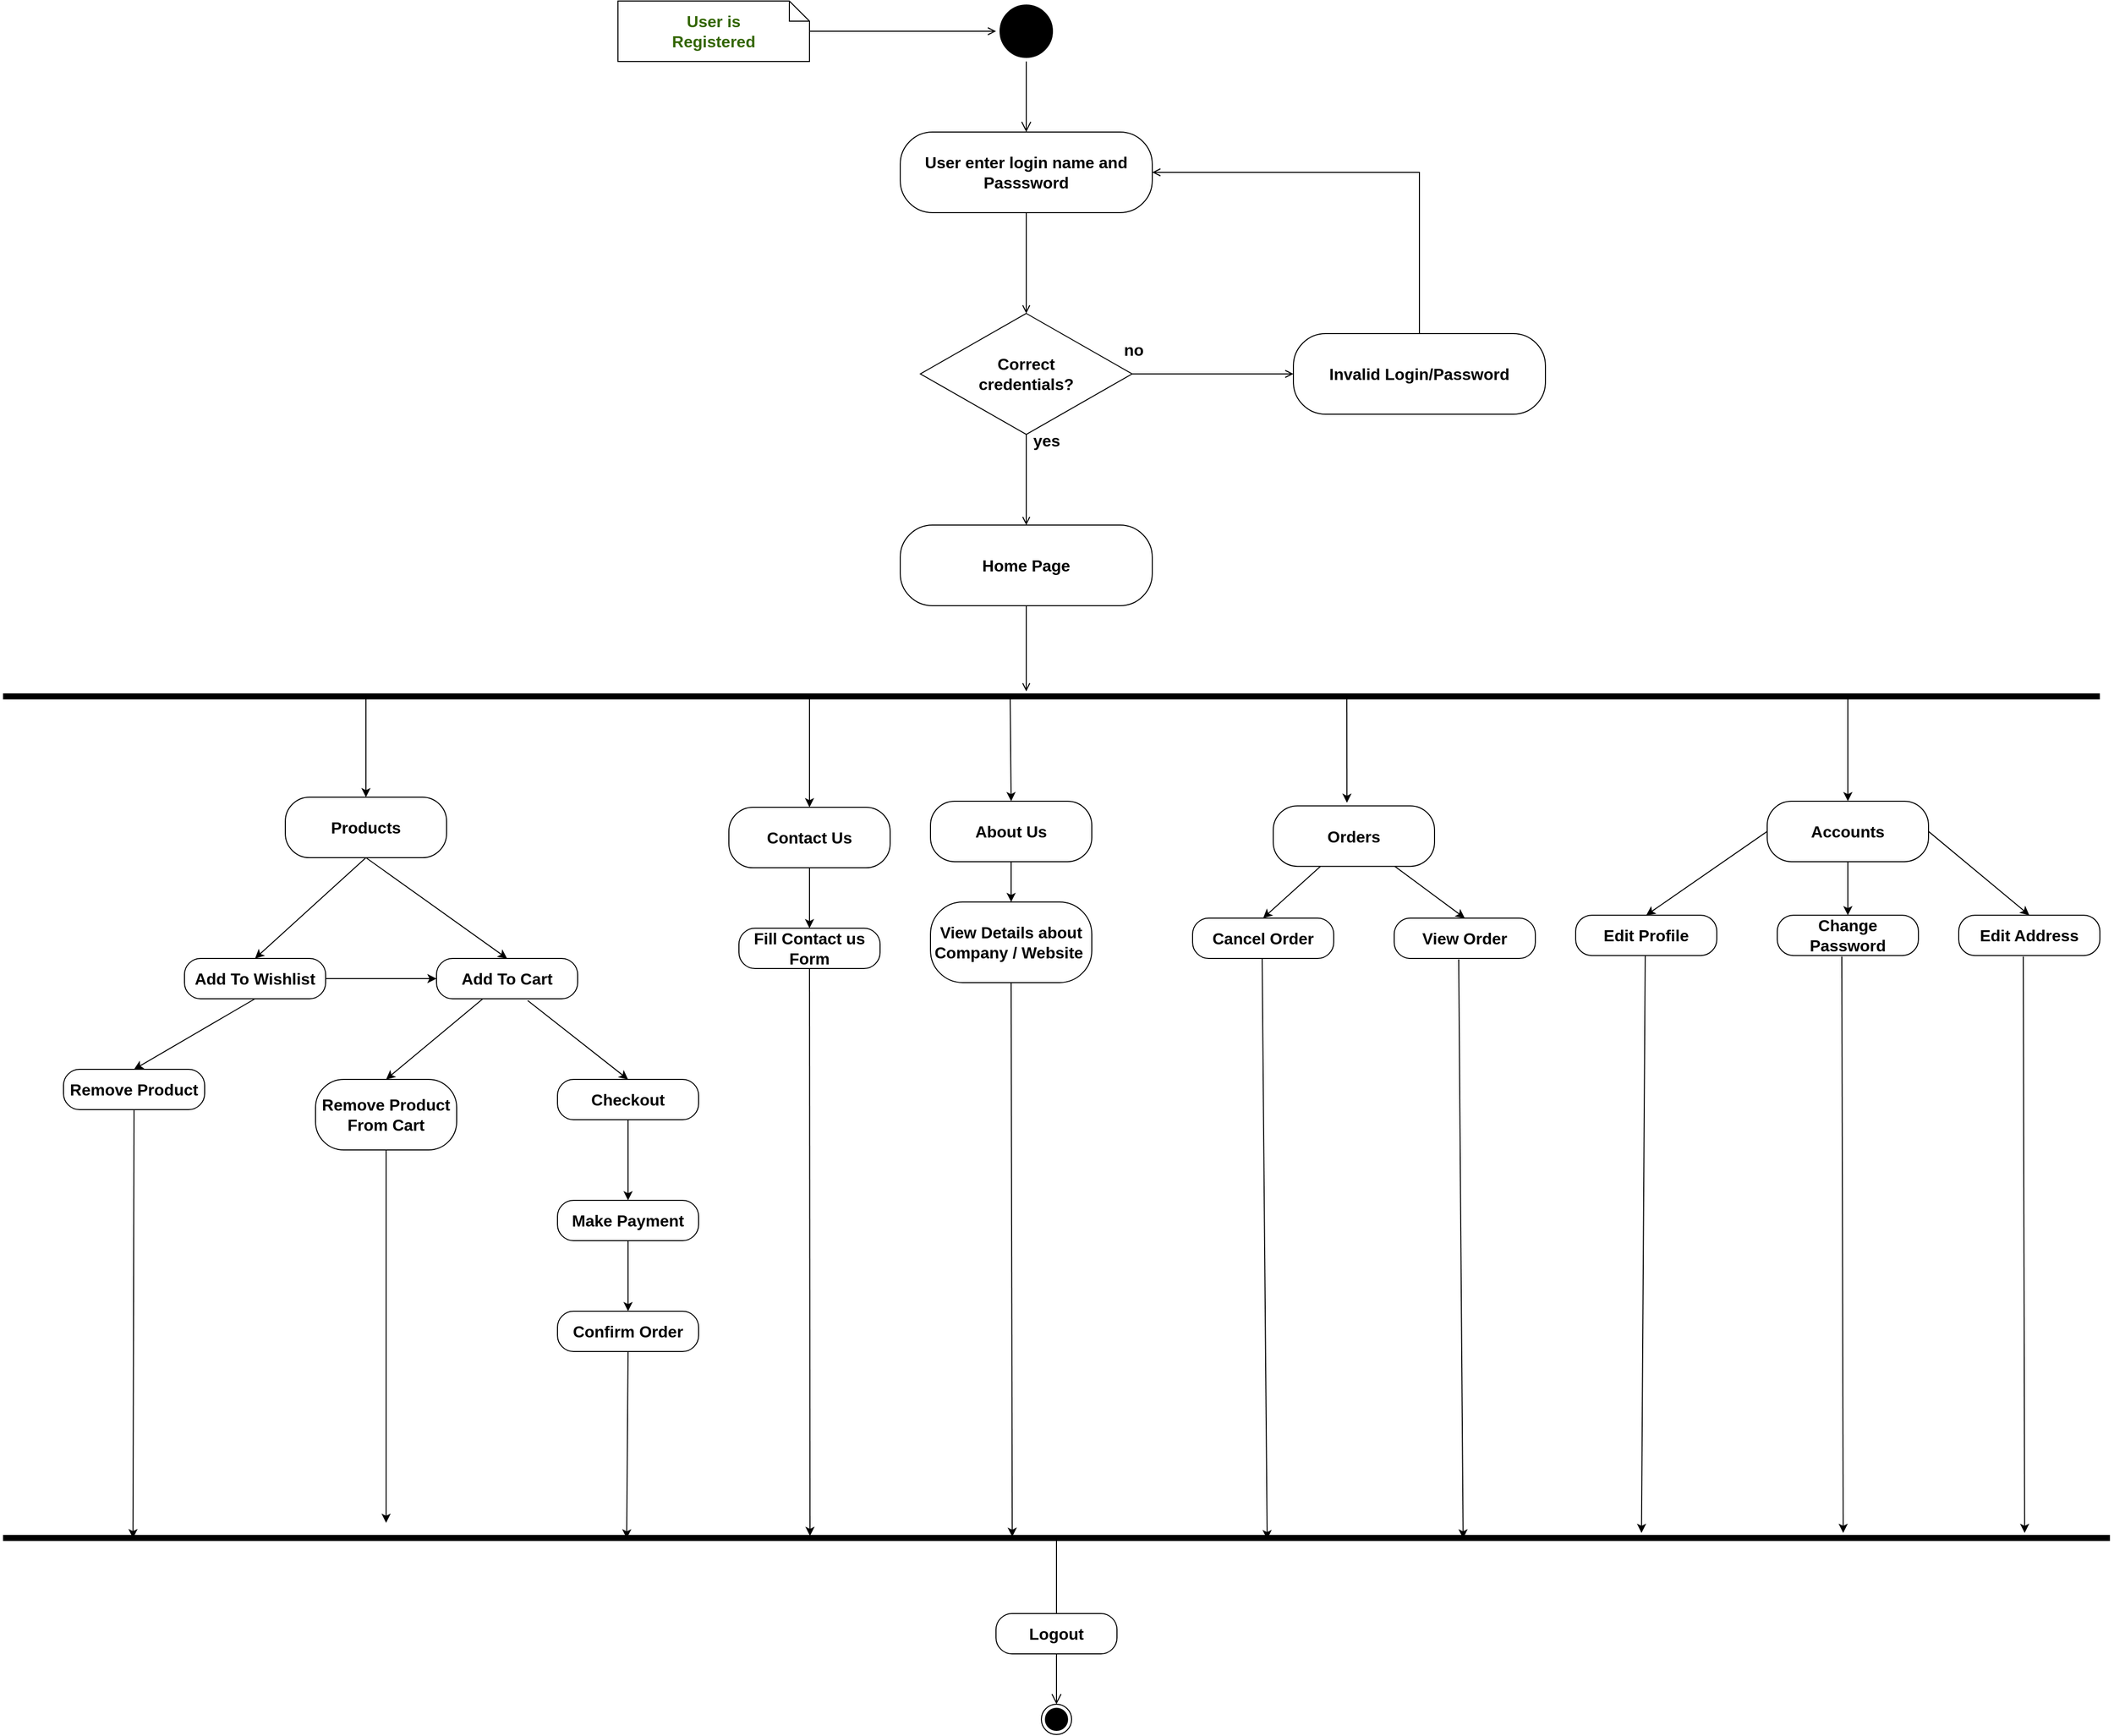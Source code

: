 <mxfile version="20.3.0" type="device" pages="2"><diagram id="WMX-IUNG37utq-NpuVUp" name="User"><mxGraphModel dx="4152" dy="2188" grid="1" gridSize="10" guides="1" tooltips="1" connect="1" arrows="1" fold="1" page="1" pageScale="1" pageWidth="1169" pageHeight="827" math="0" shadow="0"><root><mxCell id="0"/><mxCell id="1" parent="0"/><mxCell id="AZrucBY4Wl_hai6VSKuD-1" value="" style="ellipse;html=1;shape=startState;fillColor=#000000;fontStyle=1" parent="1" vertex="1"><mxGeometry x="1105" y="80" width="60" height="60" as="geometry"/></mxCell><mxCell id="AZrucBY4Wl_hai6VSKuD-2" value="" style="edgeStyle=orthogonalEdgeStyle;html=1;verticalAlign=bottom;endArrow=open;endSize=8;rounded=0;fontStyle=1" parent="1" source="AZrucBY4Wl_hai6VSKuD-1" target="AZrucBY4Wl_hai6VSKuD-5" edge="1"><mxGeometry relative="1" as="geometry"><mxPoint x="1135" y="200" as="targetPoint"/></mxGeometry></mxCell><mxCell id="AZrucBY4Wl_hai6VSKuD-7" value="" style="edgeStyle=orthogonalEdgeStyle;rounded=0;orthogonalLoop=1;jettySize=auto;html=1;fontSize=16;endArrow=open;endFill=0;fontStyle=1" parent="1" source="AZrucBY4Wl_hai6VSKuD-5" target="AZrucBY4Wl_hai6VSKuD-8" edge="1"><mxGeometry relative="1" as="geometry"><mxPoint x="1135" y="370" as="targetPoint"/></mxGeometry></mxCell><mxCell id="AZrucBY4Wl_hai6VSKuD-5" value="&lt;span&gt;&lt;font style=&quot;font-size: 16px;&quot;&gt;User enter login name and Passsword&lt;/font&gt;&lt;/span&gt;" style="rounded=1;whiteSpace=wrap;html=1;arcSize=40;fontStyle=1" parent="1" vertex="1"><mxGeometry x="1010" y="210" width="250" height="80" as="geometry"/></mxCell><mxCell id="AZrucBY4Wl_hai6VSKuD-12" style="edgeStyle=orthogonalEdgeStyle;rounded=0;orthogonalLoop=1;jettySize=auto;html=1;entryX=0;entryY=0.5;entryDx=0;entryDy=0;fontSize=16;endArrow=open;endFill=0;fontStyle=1" parent="1" source="AZrucBY4Wl_hai6VSKuD-8" target="AZrucBY4Wl_hai6VSKuD-11" edge="1"><mxGeometry relative="1" as="geometry"/></mxCell><mxCell id="AZrucBY4Wl_hai6VSKuD-17" style="edgeStyle=orthogonalEdgeStyle;rounded=0;orthogonalLoop=1;jettySize=auto;html=1;entryX=0.5;entryY=0;entryDx=0;entryDy=0;fontSize=16;endArrow=open;endFill=0;fontStyle=1" parent="1" source="AZrucBY4Wl_hai6VSKuD-8" target="AZrucBY4Wl_hai6VSKuD-16" edge="1"><mxGeometry relative="1" as="geometry"/></mxCell><mxCell id="AZrucBY4Wl_hai6VSKuD-8" value="&lt;span&gt;Correct&lt;br&gt;credentials?&lt;br&gt;&lt;/span&gt;" style="rhombus;whiteSpace=wrap;html=1;fontSize=16;fontStyle=1" parent="1" vertex="1"><mxGeometry x="1030" y="390" width="210" height="120" as="geometry"/></mxCell><mxCell id="AZrucBY4Wl_hai6VSKuD-13" style="edgeStyle=orthogonalEdgeStyle;rounded=0;orthogonalLoop=1;jettySize=auto;html=1;entryX=1;entryY=0.5;entryDx=0;entryDy=0;fontSize=16;endArrow=open;endFill=0;fontStyle=1" parent="1" source="AZrucBY4Wl_hai6VSKuD-11" target="AZrucBY4Wl_hai6VSKuD-5" edge="1"><mxGeometry relative="1" as="geometry"><Array as="points"><mxPoint x="1525" y="250"/></Array></mxGeometry></mxCell><mxCell id="AZrucBY4Wl_hai6VSKuD-11" value="&lt;span style=&quot;font-size: 16px;&quot;&gt;&lt;span&gt;Invalid Login/Password&lt;/span&gt;&lt;/span&gt;" style="rounded=1;whiteSpace=wrap;html=1;arcSize=40;fontStyle=1" parent="1" vertex="1"><mxGeometry x="1400" y="410" width="250" height="80" as="geometry"/></mxCell><mxCell id="AZrucBY4Wl_hai6VSKuD-19" style="edgeStyle=orthogonalEdgeStyle;rounded=0;orthogonalLoop=1;jettySize=auto;html=1;fontSize=16;endArrow=open;endFill=0;fontStyle=1" parent="1" source="AZrucBY4Wl_hai6VSKuD-16" edge="1"><mxGeometry relative="1" as="geometry"><mxPoint x="1135" y="765" as="targetPoint"/><Array as="points"><mxPoint x="1135" y="740"/><mxPoint x="1135" y="740"/></Array></mxGeometry></mxCell><mxCell id="AZrucBY4Wl_hai6VSKuD-16" value="&lt;span style=&quot;font-size: 16px;&quot;&gt;&lt;span&gt;Home Page&lt;/span&gt;&lt;/span&gt;" style="rounded=1;whiteSpace=wrap;html=1;arcSize=40;fontStyle=1" parent="1" vertex="1"><mxGeometry x="1010" y="600" width="250" height="80" as="geometry"/></mxCell><mxCell id="AZrucBY4Wl_hai6VSKuD-54" value="&lt;span style=&quot;color: rgb(0, 0, 0); font-family: Helvetica; font-size: 16px; font-style: normal; font-variant-ligatures: normal; font-variant-caps: normal; letter-spacing: normal; orphans: 2; text-align: left; text-indent: 0px; text-transform: none; widows: 2; word-spacing: 0px; -webkit-text-stroke-width: 0px; background-color: rgb(255, 255, 255); text-decoration-thickness: initial; text-decoration-style: initial; text-decoration-color: initial; float: none; display: inline !important;&quot;&gt;yes&lt;/span&gt;" style="text;whiteSpace=wrap;html=1;fontSize=16;fontStyle=1" parent="1" vertex="1"><mxGeometry x="1140" y="500" width="60" height="40" as="geometry"/></mxCell><mxCell id="AZrucBY4Wl_hai6VSKuD-55" value="&lt;span style=&quot;background-color: rgb(255, 255, 255);&quot;&gt;no&lt;/span&gt;" style="text;whiteSpace=wrap;html=1;fontSize=16;fontStyle=1" parent="1" vertex="1"><mxGeometry x="1230" y="410" width="60" height="40" as="geometry"/></mxCell><mxCell id="AZrucBY4Wl_hai6VSKuD-57" style="edgeStyle=orthogonalEdgeStyle;rounded=0;orthogonalLoop=1;jettySize=auto;html=1;fontSize=16;endArrow=open;endFill=0;fontStyle=1" parent="1" source="AZrucBY4Wl_hai6VSKuD-56" target="AZrucBY4Wl_hai6VSKuD-1" edge="1"><mxGeometry relative="1" as="geometry"/></mxCell><mxCell id="AZrucBY4Wl_hai6VSKuD-56" value="&lt;span&gt;&lt;font color=&quot;#336600&quot;&gt;User is&lt;br&gt;Registered&lt;/font&gt;&lt;br&gt;&lt;/span&gt;" style="shape=note;size=20;whiteSpace=wrap;html=1;fontSize=16;fontStyle=1" parent="1" vertex="1"><mxGeometry x="730" y="80" width="190" height="60" as="geometry"/></mxCell><mxCell id="njOpCJZ5waW_fyXrf-nW-1" value="" style="shape=line;html=1;strokeWidth=6;fontStyle=1" parent="1" vertex="1"><mxGeometry x="120" y="765" width="2080" height="10" as="geometry"/></mxCell><mxCell id="njOpCJZ5waW_fyXrf-nW-3" value="" style="endArrow=classic;html=1;rounded=0;fontStyle=1" parent="1" target="njOpCJZ5waW_fyXrf-nW-8" edge="1"><mxGeometry width="50" height="50" relative="1" as="geometry"><mxPoint x="480" y="770" as="sourcePoint"/><mxPoint x="700" y="910" as="targetPoint"/></mxGeometry></mxCell><mxCell id="njOpCJZ5waW_fyXrf-nW-4" value="" style="endArrow=classic;html=1;rounded=0;entryX=0.5;entryY=0;entryDx=0;entryDy=0;fontStyle=1" parent="1" target="njOpCJZ5waW_fyXrf-nW-9" edge="1"><mxGeometry width="50" height="50" relative="1" as="geometry"><mxPoint x="920" y="770" as="sourcePoint"/><mxPoint x="1155" y="900" as="targetPoint"/></mxGeometry></mxCell><mxCell id="njOpCJZ5waW_fyXrf-nW-5" value="" style="endArrow=classic;html=1;rounded=0;entryX=0.457;entryY=-0.051;entryDx=0;entryDy=0;entryPerimeter=0;fontStyle=1" parent="1" target="njOpCJZ5waW_fyXrf-nW-10" edge="1"><mxGeometry width="50" height="50" relative="1" as="geometry"><mxPoint x="1453" y="771.57" as="sourcePoint"/><mxPoint x="1640" y="898.57" as="targetPoint"/></mxGeometry></mxCell><mxCell id="njOpCJZ5waW_fyXrf-nW-13" style="rounded=0;orthogonalLoop=1;jettySize=auto;html=1;fontSize=16;fontStyle=1;exitX=0.5;exitY=1;exitDx=0;exitDy=0;" parent="1" source="njOpCJZ5waW_fyXrf-nW-8" edge="1"><mxGeometry relative="1" as="geometry"><mxPoint x="620" y="1030" as="targetPoint"/><mxPoint x="430" y="930" as="sourcePoint"/></mxGeometry></mxCell><mxCell id="njOpCJZ5waW_fyXrf-nW-8" value="&lt;font style=&quot;font-size: 16px;&quot;&gt;&lt;span&gt;Products&lt;/span&gt;&lt;/font&gt;" style="rounded=1;whiteSpace=wrap;html=1;arcSize=40;fontStyle=1" parent="1" vertex="1"><mxGeometry x="400" y="870" width="160" height="60" as="geometry"/></mxCell><mxCell id="njOpCJZ5waW_fyXrf-nW-36" style="edgeStyle=none;rounded=0;orthogonalLoop=1;jettySize=auto;html=1;fontSize=16;exitX=0.5;exitY=1;exitDx=0;exitDy=0;fontStyle=1;entryX=0.383;entryY=0.3;entryDx=0;entryDy=0;entryPerimeter=0;" parent="1" source="M3ZupXgzcRAeJQQgkTYS-9" target="njOpCJZ5waW_fyXrf-nW-29" edge="1"><mxGeometry relative="1" as="geometry"><mxPoint x="920" y="1100" as="sourcePoint"/></mxGeometry></mxCell><mxCell id="M3ZupXgzcRAeJQQgkTYS-11" style="edgeStyle=orthogonalEdgeStyle;rounded=0;orthogonalLoop=1;jettySize=auto;html=1;exitX=0.5;exitY=1;exitDx=0;exitDy=0;entryX=0.5;entryY=0;entryDx=0;entryDy=0;fontSize=16;strokeColor=#000000;fontStyle=1" parent="1" source="njOpCJZ5waW_fyXrf-nW-9" target="M3ZupXgzcRAeJQQgkTYS-9" edge="1"><mxGeometry relative="1" as="geometry"/></mxCell><mxCell id="njOpCJZ5waW_fyXrf-nW-9" value="&lt;span style=&quot;font-size: 16px;&quot;&gt;&lt;span&gt;Contact Us&lt;/span&gt;&lt;/span&gt;" style="rounded=1;whiteSpace=wrap;html=1;arcSize=40;fontStyle=1" parent="1" vertex="1"><mxGeometry x="840" y="880" width="160" height="60" as="geometry"/></mxCell><mxCell id="njOpCJZ5waW_fyXrf-nW-24" style="edgeStyle=none;rounded=0;orthogonalLoop=1;jettySize=auto;html=1;fontSize=16;entryX=0.5;entryY=0;entryDx=0;entryDy=0;fontStyle=1" parent="1" source="njOpCJZ5waW_fyXrf-nW-10" target="njOpCJZ5waW_fyXrf-nW-25" edge="1"><mxGeometry relative="1" as="geometry"><mxPoint x="1460" y="1020" as="targetPoint"/></mxGeometry></mxCell><mxCell id="njOpCJZ5waW_fyXrf-nW-26" style="edgeStyle=none;rounded=0;orthogonalLoop=1;jettySize=auto;html=1;fontSize=16;entryX=0.5;entryY=0;entryDx=0;entryDy=0;fontStyle=1" parent="1" source="njOpCJZ5waW_fyXrf-nW-10" target="njOpCJZ5waW_fyXrf-nW-27" edge="1"><mxGeometry relative="1" as="geometry"><mxPoint x="1380" y="990" as="targetPoint"/></mxGeometry></mxCell><mxCell id="njOpCJZ5waW_fyXrf-nW-10" value="&lt;span style=&quot;font-size: 16px;&quot;&gt;&lt;span&gt;Orders&lt;/span&gt;&lt;/span&gt;" style="rounded=1;whiteSpace=wrap;html=1;arcSize=40;fontStyle=1" parent="1" vertex="1"><mxGeometry x="1380" y="878.57" width="160" height="60" as="geometry"/></mxCell><mxCell id="M3ZupXgzcRAeJQQgkTYS-14" style="edgeStyle=orthogonalEdgeStyle;rounded=0;orthogonalLoop=1;jettySize=auto;html=1;fontSize=16;strokeColor=#000000;fontStyle=1" parent="1" source="njOpCJZ5waW_fyXrf-nW-11" target="M3ZupXgzcRAeJQQgkTYS-12" edge="1"><mxGeometry relative="1" as="geometry"/></mxCell><mxCell id="njOpCJZ5waW_fyXrf-nW-11" value="&lt;span style=&quot;font-size: 16px;&quot;&gt;&lt;span&gt;About Us&lt;/span&gt;&lt;/span&gt;" style="rounded=1;whiteSpace=wrap;html=1;arcSize=40;fontStyle=1" parent="1" vertex="1"><mxGeometry x="1040" y="873.94" width="160" height="60" as="geometry"/></mxCell><mxCell id="njOpCJZ5waW_fyXrf-nW-12" value="" style="endArrow=classic;html=1;rounded=0;entryX=0.5;entryY=0;entryDx=0;entryDy=0;fontStyle=1" parent="1" target="njOpCJZ5waW_fyXrf-nW-11" edge="1"><mxGeometry width="50" height="50" relative="1" as="geometry"><mxPoint x="1119" y="770" as="sourcePoint"/><mxPoint x="1187.5" y="893.94" as="targetPoint"/></mxGeometry></mxCell><mxCell id="njOpCJZ5waW_fyXrf-nW-15" style="rounded=0;orthogonalLoop=1;jettySize=auto;html=1;fontSize=16;fontStyle=1" parent="1" source="njOpCJZ5waW_fyXrf-nW-14" edge="1"><mxGeometry relative="1" as="geometry"><mxPoint x="500" y="1150" as="targetPoint"/></mxGeometry></mxCell><mxCell id="njOpCJZ5waW_fyXrf-nW-14" value="&lt;span style=&quot;font-size: 16px;&quot;&gt;&lt;span&gt;Add To Cart&lt;/span&gt;&lt;/span&gt;" style="rounded=1;whiteSpace=wrap;html=1;arcSize=40;fontStyle=1" parent="1" vertex="1"><mxGeometry x="550" y="1030" width="140" height="40" as="geometry"/></mxCell><mxCell id="njOpCJZ5waW_fyXrf-nW-17" style="rounded=0;orthogonalLoop=1;jettySize=auto;html=1;fontSize=16;exitX=0.646;exitY=1.043;exitDx=0;exitDy=0;exitPerimeter=0;entryX=0.5;entryY=0;entryDx=0;entryDy=0;fontStyle=1" parent="1" source="njOpCJZ5waW_fyXrf-nW-14" target="6rmp1hKsns7FkLkBQTjp-6" edge="1"><mxGeometry relative="1" as="geometry"><mxPoint x="740" y="1150.0" as="targetPoint"/><mxPoint x="606" y="1080" as="sourcePoint"/></mxGeometry></mxCell><mxCell id="njOpCJZ5waW_fyXrf-nW-31" style="edgeStyle=none;rounded=0;orthogonalLoop=1;jettySize=auto;html=1;fontSize=16;fontStyle=1;" parent="1" source="njOpCJZ5waW_fyXrf-nW-18" edge="1"><mxGeometry relative="1" as="geometry"><mxPoint x="500" y="1590" as="targetPoint"/></mxGeometry></mxCell><mxCell id="njOpCJZ5waW_fyXrf-nW-18" value="&lt;span style=&quot;font-size: 16px;&quot;&gt;&lt;span&gt;Remove Product From Cart&lt;/span&gt;&lt;/span&gt;" style="rounded=1;whiteSpace=wrap;html=1;arcSize=40;fontStyle=1" parent="1" vertex="1"><mxGeometry x="430" y="1150" width="140" height="70" as="geometry"/></mxCell><mxCell id="njOpCJZ5waW_fyXrf-nW-33" value="" style="edgeStyle=none;rounded=0;orthogonalLoop=1;jettySize=auto;html=1;fontSize=16;fontStyle=1;entryX=0.5;entryY=0;entryDx=0;entryDy=0;" parent="1" source="njOpCJZ5waW_fyXrf-nW-20" edge="1" target="njOpCJZ5waW_fyXrf-nW-22"><mxGeometry relative="1" as="geometry"><mxPoint x="740.0" y="1260" as="targetPoint"/></mxGeometry></mxCell><mxCell id="njOpCJZ5waW_fyXrf-nW-20" value="&lt;span style=&quot;font-size: 16px;&quot;&gt;&lt;span&gt;Make Payment&lt;/span&gt;&lt;/span&gt;" style="rounded=1;whiteSpace=wrap;html=1;arcSize=40;fontStyle=1" parent="1" vertex="1"><mxGeometry x="670" y="1270" width="140" height="40" as="geometry"/></mxCell><mxCell id="njOpCJZ5waW_fyXrf-nW-35" style="edgeStyle=none;rounded=0;orthogonalLoop=1;jettySize=auto;html=1;entryX=0.296;entryY=0.54;entryDx=0;entryDy=0;entryPerimeter=0;fontSize=16;fontStyle=1;exitX=0.5;exitY=1;exitDx=0;exitDy=0;" parent="1" source="njOpCJZ5waW_fyXrf-nW-22" target="njOpCJZ5waW_fyXrf-nW-29" edge="1"><mxGeometry relative="1" as="geometry"><mxPoint x="740.651" y="1530" as="sourcePoint"/></mxGeometry></mxCell><mxCell id="njOpCJZ5waW_fyXrf-nW-22" value="&lt;span style=&quot;font-size: 16px;&quot;&gt;&lt;span&gt;Confirm Order&lt;/span&gt;&lt;/span&gt;" style="rounded=1;whiteSpace=wrap;html=1;arcSize=40;fontStyle=1" parent="1" vertex="1"><mxGeometry x="670" y="1380" width="140" height="40" as="geometry"/></mxCell><mxCell id="njOpCJZ5waW_fyXrf-nW-23" style="edgeStyle=none;rounded=0;orthogonalLoop=1;jettySize=auto;html=1;exitX=0.5;exitY=1;exitDx=0;exitDy=0;fontSize=16;fontStyle=1" parent="1" source="njOpCJZ5waW_fyXrf-nW-10" target="njOpCJZ5waW_fyXrf-nW-10" edge="1"><mxGeometry relative="1" as="geometry"/></mxCell><mxCell id="njOpCJZ5waW_fyXrf-nW-25" value="&lt;span style=&quot;font-size: 16px;&quot;&gt;&lt;span&gt;View Order&lt;/span&gt;&lt;/span&gt;" style="rounded=1;whiteSpace=wrap;html=1;arcSize=40;fontStyle=1" parent="1" vertex="1"><mxGeometry x="1500" y="990" width="140" height="40" as="geometry"/></mxCell><mxCell id="njOpCJZ5waW_fyXrf-nW-27" value="&lt;span style=&quot;font-size: 16px;&quot;&gt;&lt;span&gt;Cancel Order&lt;/span&gt;&lt;/span&gt;" style="rounded=1;whiteSpace=wrap;html=1;arcSize=40;fontStyle=1" parent="1" vertex="1"><mxGeometry x="1300" y="990" width="140" height="40" as="geometry"/></mxCell><mxCell id="njOpCJZ5waW_fyXrf-nW-29" value="" style="shape=line;html=1;strokeWidth=6;fontSize=16;fontStyle=1" parent="1" vertex="1"><mxGeometry x="120" y="1600" width="2090" height="10" as="geometry"/></mxCell><mxCell id="njOpCJZ5waW_fyXrf-nW-30" value="" style="edgeStyle=orthogonalEdgeStyle;html=1;verticalAlign=bottom;endArrow=open;endSize=8;rounded=0;fontSize=16;entryX=0.5;entryY=0;entryDx=0;entryDy=0;exitX=0.5;exitY=0.576;exitDx=0;exitDy=0;exitPerimeter=0;fontStyle=1" parent="1" source="njOpCJZ5waW_fyXrf-nW-29" target="xzj1XiIZCYiJAhG5m6NK-1" edge="1"><mxGeometry relative="1" as="geometry"><mxPoint x="1025" y="1680" as="targetPoint"/><mxPoint x="1025" y="1620" as="sourcePoint"/></mxGeometry></mxCell><mxCell id="njOpCJZ5waW_fyXrf-nW-37" style="edgeStyle=none;rounded=0;orthogonalLoop=1;jettySize=auto;html=1;fontSize=16;entryX=0.479;entryY=0.38;entryDx=0;entryDy=0;entryPerimeter=0;exitX=0.5;exitY=1;exitDx=0;exitDy=0;fontStyle=1" parent="1" source="M3ZupXgzcRAeJQQgkTYS-12" target="njOpCJZ5waW_fyXrf-nW-29" edge="1"><mxGeometry relative="1" as="geometry"><mxPoint x="1120" y="1103.94" as="sourcePoint"/><mxPoint x="1119.97" y="1598.54" as="targetPoint"/></mxGeometry></mxCell><mxCell id="njOpCJZ5waW_fyXrf-nW-38" style="edgeStyle=none;rounded=0;orthogonalLoop=1;jettySize=auto;html=1;fontSize=16;fontStyle=1;entryX=0.6;entryY=0.62;entryDx=0;entryDy=0;entryPerimeter=0;" parent="1" edge="1" target="njOpCJZ5waW_fyXrf-nW-29"><mxGeometry relative="1" as="geometry"><mxPoint x="1368.997" y="1030" as="sourcePoint"/><mxPoint x="1371" y="1430" as="targetPoint"/></mxGeometry></mxCell><mxCell id="njOpCJZ5waW_fyXrf-nW-39" style="edgeStyle=none;rounded=0;orthogonalLoop=1;jettySize=auto;html=1;fontSize=16;fontStyle=1;entryX=0.693;entryY=0.54;entryDx=0;entryDy=0;entryPerimeter=0;" parent="1" edge="1" target="njOpCJZ5waW_fyXrf-nW-29"><mxGeometry relative="1" as="geometry"><mxPoint x="1563.997" y="1031" as="sourcePoint"/><mxPoint x="1570" y="1600" as="targetPoint"/></mxGeometry></mxCell><mxCell id="xzj1XiIZCYiJAhG5m6NK-1" value="" style="ellipse;html=1;shape=endState;fontSize=16;fontStyle=1" parent="1" vertex="1"><mxGeometry x="1150" y="1690" width="30" height="30" as="geometry"/></mxCell><mxCell id="8S-68l_Wjyqp0c1UdbSF-1" value="" style="edgeStyle=orthogonalEdgeStyle;html=1;verticalAlign=bottom;endArrow=open;endSize=8;rounded=0;fontSize=16;exitX=0.5;exitY=1;exitDx=0;exitDy=0;fontStyle=1" parent="1" source="8S-68l_Wjyqp0c1UdbSF-3" target="8S-68l_Wjyqp0c1UdbSF-2" edge="1"><mxGeometry relative="1" as="geometry"><mxPoint x="1165.0" y="1820" as="targetPoint"/><mxPoint x="1165" y="1750" as="sourcePoint"/></mxGeometry></mxCell><mxCell id="8S-68l_Wjyqp0c1UdbSF-2" value="" style="ellipse;html=1;shape=endState;fontSize=16;fillColor=#000000;fontStyle=1" parent="1" vertex="1"><mxGeometry x="1150" y="1770" width="30" height="30" as="geometry"/></mxCell><mxCell id="8S-68l_Wjyqp0c1UdbSF-3" value="Logout" style="rounded=1;whiteSpace=wrap;html=1;arcSize=40;fontSize=16;fontStyle=1" parent="1" vertex="1"><mxGeometry x="1105" y="1680" width="120" height="40" as="geometry"/></mxCell><mxCell id="M3ZupXgzcRAeJQQgkTYS-9" value="&lt;span&gt;Fill Contact us Form&lt;/span&gt;" style="rounded=1;whiteSpace=wrap;html=1;arcSize=40;fontSize=16;fontStyle=1" parent="1" vertex="1"><mxGeometry x="850" y="1000" width="140" height="40" as="geometry"/></mxCell><mxCell id="M3ZupXgzcRAeJQQgkTYS-12" value="View Details about Company / Website&amp;nbsp;" style="rounded=1;whiteSpace=wrap;html=1;arcSize=40;fontSize=16;fontStyle=1" parent="1" vertex="1"><mxGeometry x="1040" y="973.94" width="160" height="80" as="geometry"/></mxCell><mxCell id="6rmp1hKsns7FkLkBQTjp-7" style="edgeStyle=orthogonalEdgeStyle;rounded=0;orthogonalLoop=1;jettySize=auto;html=1;entryX=0.5;entryY=0;entryDx=0;entryDy=0;" edge="1" parent="1" source="6rmp1hKsns7FkLkBQTjp-6" target="njOpCJZ5waW_fyXrf-nW-20"><mxGeometry relative="1" as="geometry"/></mxCell><mxCell id="6rmp1hKsns7FkLkBQTjp-6" value="&lt;span style=&quot;font-size: 16px;&quot;&gt;&lt;span&gt;Checkout&lt;/span&gt;&lt;/span&gt;" style="rounded=1;whiteSpace=wrap;html=1;arcSize=40;fontStyle=1" vertex="1" parent="1"><mxGeometry x="670" y="1150" width="140" height="40" as="geometry"/></mxCell><mxCell id="6rmp1hKsns7FkLkBQTjp-10" style="rounded=0;orthogonalLoop=1;jettySize=auto;html=1;fontSize=16;fontStyle=1;exitX=0.5;exitY=1;exitDx=0;exitDy=0;entryX=0.5;entryY=0;entryDx=0;entryDy=0;" edge="1" parent="1" source="njOpCJZ5waW_fyXrf-nW-8" target="6rmp1hKsns7FkLkBQTjp-12"><mxGeometry relative="1" as="geometry"><mxPoint x="160" y="1020.0" as="targetPoint"/><mxPoint x="-80" y="920.0" as="sourcePoint"/></mxGeometry></mxCell><mxCell id="6rmp1hKsns7FkLkBQTjp-11" style="rounded=0;orthogonalLoop=1;jettySize=auto;html=1;fontSize=16;fontStyle=1;exitX=0.5;exitY=1;exitDx=0;exitDy=0;" edge="1" parent="1" source="6rmp1hKsns7FkLkBQTjp-12"><mxGeometry relative="1" as="geometry"><mxPoint x="250" y="1140" as="targetPoint"/></mxGeometry></mxCell><mxCell id="6rmp1hKsns7FkLkBQTjp-16" style="edgeStyle=none;rounded=0;orthogonalLoop=1;jettySize=auto;html=1;exitX=1;exitY=0.5;exitDx=0;exitDy=0;entryX=0;entryY=0.5;entryDx=0;entryDy=0;fontSize=50;" edge="1" parent="1" source="6rmp1hKsns7FkLkBQTjp-12" target="njOpCJZ5waW_fyXrf-nW-14"><mxGeometry relative="1" as="geometry"/></mxCell><mxCell id="6rmp1hKsns7FkLkBQTjp-12" value="&lt;span style=&quot;font-size: 16px;&quot;&gt;&lt;span&gt;Add To Wishlist&lt;/span&gt;&lt;/span&gt;" style="rounded=1;whiteSpace=wrap;html=1;arcSize=40;fontStyle=1" vertex="1" parent="1"><mxGeometry x="300" y="1030" width="140" height="40" as="geometry"/></mxCell><mxCell id="6rmp1hKsns7FkLkBQTjp-14" value="&lt;span style=&quot;font-size: 16px;&quot;&gt;&lt;span&gt;Remove Product&lt;/span&gt;&lt;/span&gt;" style="rounded=1;whiteSpace=wrap;html=1;arcSize=40;fontStyle=1" vertex="1" parent="1"><mxGeometry x="180" y="1140" width="140" height="40" as="geometry"/></mxCell><mxCell id="6rmp1hKsns7FkLkBQTjp-18" style="edgeStyle=none;rounded=0;orthogonalLoop=1;jettySize=auto;html=1;fontSize=50;entryX=0.036;entryY=0.523;entryDx=0;entryDy=0;entryPerimeter=0;" edge="1" parent="1" source="6rmp1hKsns7FkLkBQTjp-14"><mxGeometry relative="1" as="geometry"><mxPoint x="248.92" y="1605.23" as="targetPoint"/></mxGeometry></mxCell><mxCell id="6rmp1hKsns7FkLkBQTjp-44" value="" style="endArrow=classic;html=1;rounded=0;entryX=0.5;entryY=0;entryDx=0;entryDy=0;fontStyle=1;" edge="1" target="6rmp1hKsns7FkLkBQTjp-47" parent="1"><mxGeometry width="50" height="50" relative="1" as="geometry"><mxPoint x="1950" y="770" as="sourcePoint"/><mxPoint x="2020" y="895.66" as="targetPoint"/></mxGeometry></mxCell><mxCell id="6rmp1hKsns7FkLkBQTjp-45" style="edgeStyle=none;rounded=0;orthogonalLoop=1;jettySize=auto;html=1;fontSize=16;entryX=0.5;entryY=0;entryDx=0;entryDy=0;fontStyle=1" edge="1" source="6rmp1hKsns7FkLkBQTjp-47" target="6rmp1hKsns7FkLkBQTjp-49" parent="1"><mxGeometry relative="1" as="geometry"><mxPoint x="1840" y="1017.09" as="targetPoint"/></mxGeometry></mxCell><mxCell id="6rmp1hKsns7FkLkBQTjp-46" style="edgeStyle=none;rounded=0;orthogonalLoop=1;jettySize=auto;html=1;fontSize=16;entryX=0.5;entryY=0;entryDx=0;entryDy=0;fontStyle=1;exitX=0;exitY=0.5;exitDx=0;exitDy=0;" edge="1" source="6rmp1hKsns7FkLkBQTjp-47" target="6rmp1hKsns7FkLkBQTjp-50" parent="1"><mxGeometry relative="1" as="geometry"><mxPoint x="1760" y="987.09" as="targetPoint"/></mxGeometry></mxCell><mxCell id="6rmp1hKsns7FkLkBQTjp-47" value="&lt;span style=&quot;font-size: 16px;&quot;&gt;&lt;span&gt;Accounts&lt;/span&gt;&lt;/span&gt;" style="rounded=1;whiteSpace=wrap;html=1;arcSize=40;fontStyle=1" vertex="1" parent="1"><mxGeometry x="1870" y="873.94" width="160" height="60" as="geometry"/></mxCell><mxCell id="6rmp1hKsns7FkLkBQTjp-48" style="edgeStyle=none;rounded=0;orthogonalLoop=1;jettySize=auto;html=1;exitX=0.5;exitY=1;exitDx=0;exitDy=0;fontSize=16;fontStyle=1" edge="1" source="6rmp1hKsns7FkLkBQTjp-47" target="6rmp1hKsns7FkLkBQTjp-47" parent="1"><mxGeometry relative="1" as="geometry"/></mxCell><mxCell id="6rmp1hKsns7FkLkBQTjp-49" value="&lt;span style=&quot;font-size: 16px;&quot;&gt;&lt;span&gt;Change Password&lt;/span&gt;&lt;/span&gt;" style="rounded=1;whiteSpace=wrap;html=1;arcSize=40;fontStyle=1" vertex="1" parent="1"><mxGeometry x="1880" y="987.09" width="140" height="40" as="geometry"/></mxCell><mxCell id="6rmp1hKsns7FkLkBQTjp-50" value="&lt;span style=&quot;font-size: 16px;&quot;&gt;&lt;span&gt;Edit Profile&lt;/span&gt;&lt;/span&gt;" style="rounded=1;whiteSpace=wrap;html=1;arcSize=40;fontStyle=1" vertex="1" parent="1"><mxGeometry x="1680" y="987.09" width="140" height="40" as="geometry"/></mxCell><mxCell id="6rmp1hKsns7FkLkBQTjp-51" style="edgeStyle=none;rounded=0;orthogonalLoop=1;jettySize=auto;html=1;fontSize=16;fontStyle=1;entryX=0.573;entryY=0.291;entryDx=0;entryDy=0;entryPerimeter=0;" edge="1" parent="1"><mxGeometry relative="1" as="geometry"><mxPoint x="1748.997" y="1027.09" as="sourcePoint"/><mxPoint x="1745.31" y="1600.0" as="targetPoint"/></mxGeometry></mxCell><mxCell id="6rmp1hKsns7FkLkBQTjp-52" style="edgeStyle=none;rounded=0;orthogonalLoop=1;jettySize=auto;html=1;fontSize=16;fontStyle=1;entryX=0.654;entryY=0.291;entryDx=0;entryDy=0;entryPerimeter=0;" edge="1" parent="1"><mxGeometry relative="1" as="geometry"><mxPoint x="1943.997" y="1028.09" as="sourcePoint"/><mxPoint x="1945.38" y="1600.0" as="targetPoint"/></mxGeometry></mxCell><mxCell id="6rmp1hKsns7FkLkBQTjp-53" style="edgeStyle=none;rounded=0;orthogonalLoop=1;jettySize=auto;html=1;fontSize=16;entryX=0.5;entryY=0;entryDx=0;entryDy=0;fontStyle=1;exitX=1;exitY=0.5;exitDx=0;exitDy=0;" edge="1" target="6rmp1hKsns7FkLkBQTjp-55" parent="1" source="6rmp1hKsns7FkLkBQTjp-47"><mxGeometry relative="1" as="geometry"><mxPoint x="2020" y="1017.09" as="targetPoint"/><mxPoint x="2130" y="933.94" as="sourcePoint"/></mxGeometry></mxCell><mxCell id="6rmp1hKsns7FkLkBQTjp-54" style="edgeStyle=none;rounded=0;orthogonalLoop=1;jettySize=auto;html=1;exitX=0.5;exitY=1;exitDx=0;exitDy=0;fontSize=16;fontStyle=1" edge="1" parent="1"><mxGeometry relative="1" as="geometry"><mxPoint x="2130" y="933.94" as="sourcePoint"/><mxPoint x="2130" y="933.94" as="targetPoint"/></mxGeometry></mxCell><mxCell id="6rmp1hKsns7FkLkBQTjp-55" value="&lt;span style=&quot;font-size: 16px;&quot;&gt;&lt;span&gt;Edit Address&lt;/span&gt;&lt;/span&gt;" style="rounded=1;whiteSpace=wrap;html=1;arcSize=40;fontStyle=1" vertex="1" parent="1"><mxGeometry x="2060" y="987.09" width="140" height="40" as="geometry"/></mxCell><mxCell id="6rmp1hKsns7FkLkBQTjp-56" style="edgeStyle=none;rounded=0;orthogonalLoop=1;jettySize=auto;html=1;fontSize=16;fontStyle=1;entryX=0.654;entryY=0.291;entryDx=0;entryDy=0;entryPerimeter=0;" edge="1" parent="1"><mxGeometry relative="1" as="geometry"><mxPoint x="2123.997" y="1028.09" as="sourcePoint"/><mxPoint x="2125.38" y="1600" as="targetPoint"/></mxGeometry></mxCell></root></mxGraphModel></diagram><diagram id="WoPnDq2vakhRYnjlK6OE" name="Admin"><mxGraphModel dx="2333" dy="781" grid="1" gridSize="10" guides="1" tooltips="1" connect="1" arrows="1" fold="1" page="1" pageScale="1" pageWidth="850" pageHeight="1100" math="0" shadow="0"><root><mxCell id="0"/><mxCell id="1" parent="0"/><mxCell id="s15RSjMEMJds3wG2io3V-1" value="" style="ellipse;html=1;shape=startState;fillColor=#000000;" parent="1" vertex="1"><mxGeometry x="605" y="110" width="60" height="60" as="geometry"/></mxCell><mxCell id="s15RSjMEMJds3wG2io3V-2" value="" style="edgeStyle=orthogonalEdgeStyle;html=1;verticalAlign=bottom;endArrow=open;endSize=8;rounded=0;" parent="1" source="s15RSjMEMJds3wG2io3V-1" target="s15RSjMEMJds3wG2io3V-4" edge="1"><mxGeometry relative="1" as="geometry"><mxPoint x="635" y="230" as="targetPoint"/></mxGeometry></mxCell><mxCell id="s15RSjMEMJds3wG2io3V-3" value="" style="edgeStyle=orthogonalEdgeStyle;rounded=0;orthogonalLoop=1;jettySize=auto;html=1;fontSize=16;endArrow=open;endFill=0;" parent="1" source="s15RSjMEMJds3wG2io3V-4" target="s15RSjMEMJds3wG2io3V-7" edge="1"><mxGeometry relative="1" as="geometry"><mxPoint x="635" y="400" as="targetPoint"/></mxGeometry></mxCell><mxCell id="s15RSjMEMJds3wG2io3V-4" value="&lt;b&gt;&lt;font style=&quot;font-size: 16px;&quot;&gt;User enter login name and Passsword&lt;/font&gt;&lt;/b&gt;" style="rounded=1;whiteSpace=wrap;html=1;arcSize=40;" parent="1" vertex="1"><mxGeometry x="510" y="240" width="250" height="80" as="geometry"/></mxCell><mxCell id="s15RSjMEMJds3wG2io3V-5" style="edgeStyle=orthogonalEdgeStyle;rounded=0;orthogonalLoop=1;jettySize=auto;html=1;entryX=0;entryY=0.5;entryDx=0;entryDy=0;fontSize=16;endArrow=open;endFill=0;" parent="1" source="s15RSjMEMJds3wG2io3V-7" target="s15RSjMEMJds3wG2io3V-9" edge="1"><mxGeometry relative="1" as="geometry"/></mxCell><mxCell id="s15RSjMEMJds3wG2io3V-6" style="edgeStyle=orthogonalEdgeStyle;rounded=0;orthogonalLoop=1;jettySize=auto;html=1;entryX=0.5;entryY=0;entryDx=0;entryDy=0;fontSize=16;endArrow=open;endFill=0;" parent="1" source="s15RSjMEMJds3wG2io3V-7" target="s15RSjMEMJds3wG2io3V-11" edge="1"><mxGeometry relative="1" as="geometry"/></mxCell><mxCell id="s15RSjMEMJds3wG2io3V-7" value="&lt;b&gt;Correct&lt;br&gt;credentials?&lt;br&gt;&lt;/b&gt;" style="rhombus;whiteSpace=wrap;html=1;fontSize=16;" parent="1" vertex="1"><mxGeometry x="530" y="420" width="210" height="120" as="geometry"/></mxCell><mxCell id="s15RSjMEMJds3wG2io3V-8" style="edgeStyle=orthogonalEdgeStyle;rounded=0;orthogonalLoop=1;jettySize=auto;html=1;entryX=1;entryY=0.5;entryDx=0;entryDy=0;fontSize=16;endArrow=open;endFill=0;" parent="1" source="s15RSjMEMJds3wG2io3V-9" target="s15RSjMEMJds3wG2io3V-4" edge="1"><mxGeometry relative="1" as="geometry"><Array as="points"><mxPoint x="1025" y="280"/></Array></mxGeometry></mxCell><mxCell id="s15RSjMEMJds3wG2io3V-9" value="&lt;span style=&quot;font-size: 16px;&quot;&gt;&lt;b&gt;Invalid Login/Password&lt;/b&gt;&lt;/span&gt;" style="rounded=1;whiteSpace=wrap;html=1;arcSize=40;" parent="1" vertex="1"><mxGeometry x="900" y="440" width="250" height="80" as="geometry"/></mxCell><mxCell id="s15RSjMEMJds3wG2io3V-10" style="edgeStyle=orthogonalEdgeStyle;rounded=0;orthogonalLoop=1;jettySize=auto;html=1;entryX=0.5;entryY=0;entryDx=0;entryDy=0;fontSize=16;endArrow=open;endFill=0;" parent="1" source="s15RSjMEMJds3wG2io3V-11" target="s15RSjMEMJds3wG2io3V-16" edge="1"><mxGeometry relative="1" as="geometry"><mxPoint x="635" y="800" as="targetPoint"/></mxGeometry></mxCell><mxCell id="s15RSjMEMJds3wG2io3V-11" value="&lt;span style=&quot;font-size: 16px;&quot;&gt;&lt;b&gt;Home Page&lt;/b&gt;&lt;/span&gt;" style="rounded=1;whiteSpace=wrap;html=1;arcSize=40;" parent="1" vertex="1"><mxGeometry x="510" y="630" width="250" height="80" as="geometry"/></mxCell><mxCell id="s15RSjMEMJds3wG2io3V-12" value="&lt;span style=&quot;color: rgb(0, 0, 0); font-family: Helvetica; font-size: 16px; font-style: normal; font-variant-ligatures: normal; font-variant-caps: normal; font-weight: 400; letter-spacing: normal; orphans: 2; text-align: left; text-indent: 0px; text-transform: none; widows: 2; word-spacing: 0px; -webkit-text-stroke-width: 0px; background-color: rgb(255, 255, 255); text-decoration-thickness: initial; text-decoration-style: initial; text-decoration-color: initial; float: none; display: inline !important;&quot;&gt;yes&lt;/span&gt;" style="text;whiteSpace=wrap;html=1;fontSize=16;" parent="1" vertex="1"><mxGeometry x="640" y="530" width="60" height="40" as="geometry"/></mxCell><mxCell id="s15RSjMEMJds3wG2io3V-13" value="&lt;span style=&quot;background-color: rgb(255, 255, 255);&quot;&gt;no&lt;/span&gt;" style="text;whiteSpace=wrap;html=1;fontSize=16;" parent="1" vertex="1"><mxGeometry x="730" y="440" width="60" height="40" as="geometry"/></mxCell><mxCell id="s15RSjMEMJds3wG2io3V-16" value="" style="shape=line;html=1;strokeWidth=6;" parent="1" vertex="1"><mxGeometry x="20" y="795" width="1230" height="10" as="geometry"/></mxCell><mxCell id="s15RSjMEMJds3wG2io3V-17" value="" style="endArrow=classic;html=1;rounded=0;exitX=0.091;exitY=0.529;exitDx=0;exitDy=0;exitPerimeter=0;" parent="1" source="s15RSjMEMJds3wG2io3V-16" target="s15RSjMEMJds3wG2io3V-21" edge="1"><mxGeometry width="50" height="50" relative="1" as="geometry"><mxPoint x="620" y="930" as="sourcePoint"/><mxPoint x="310" y="940" as="targetPoint"/></mxGeometry></mxCell><mxCell id="s15RSjMEMJds3wG2io3V-18" value="" style="endArrow=classic;html=1;rounded=0;entryX=0.5;entryY=0;entryDx=0;entryDy=0;" parent="1" target="jeRqQ48hpdAk7irAsN-D-1" edge="1"><mxGeometry width="50" height="50" relative="1" as="geometry"><mxPoint x="530.0" y="800" as="sourcePoint"/><mxPoint x="530" y="910" as="targetPoint"/></mxGeometry></mxCell><mxCell id="s15RSjMEMJds3wG2io3V-19" value="" style="endArrow=classic;html=1;rounded=0;entryX=0.457;entryY=-0.051;entryDx=0;entryDy=0;entryPerimeter=0;" parent="1" target="s15RSjMEMJds3wG2io3V-26" edge="1"><mxGeometry width="50" height="50" relative="1" as="geometry"><mxPoint x="1063" y="801.57" as="sourcePoint"/><mxPoint x="1250" y="928.57" as="targetPoint"/></mxGeometry></mxCell><mxCell id="s15RSjMEMJds3wG2io3V-21" value="&lt;font style=&quot;font-size: 16px;&quot;&gt;&lt;b&gt;Products&lt;/b&gt;&lt;/font&gt;" style="rounded=1;whiteSpace=wrap;html=1;arcSize=40;" parent="1" vertex="1"><mxGeometry x="50" y="915" width="160" height="60" as="geometry"/></mxCell><mxCell id="s15RSjMEMJds3wG2io3V-24" style="edgeStyle=none;rounded=0;orthogonalLoop=1;jettySize=auto;html=1;fontSize=16;entryX=0.5;entryY=0;entryDx=0;entryDy=0;" parent="1" source="s15RSjMEMJds3wG2io3V-26" target="s15RSjMEMJds3wG2io3V-40" edge="1"><mxGeometry relative="1" as="geometry"><mxPoint x="1070" y="1050" as="targetPoint"/></mxGeometry></mxCell><mxCell id="s15RSjMEMJds3wG2io3V-25" style="edgeStyle=none;rounded=0;orthogonalLoop=1;jettySize=auto;html=1;fontSize=16;entryX=0.5;entryY=0;entryDx=0;entryDy=0;" parent="1" source="s15RSjMEMJds3wG2io3V-26" target="s15RSjMEMJds3wG2io3V-41" edge="1"><mxGeometry relative="1" as="geometry"><mxPoint x="990" y="1020" as="targetPoint"/></mxGeometry></mxCell><mxCell id="s15RSjMEMJds3wG2io3V-26" value="&lt;span style=&quot;font-size: 16px;&quot;&gt;&lt;b&gt;Orders&lt;/b&gt;&lt;/span&gt;" style="rounded=1;whiteSpace=wrap;html=1;arcSize=40;" parent="1" vertex="1"><mxGeometry x="990" y="908.57" width="160" height="60" as="geometry"/></mxCell><mxCell id="s15RSjMEMJds3wG2io3V-28" value="" style="endArrow=classic;html=1;rounded=0;exitX=0.443;exitY=0.606;exitDx=0;exitDy=0;exitPerimeter=0;entryX=0.5;entryY=0;entryDx=0;entryDy=0;" parent="1" target="jeRqQ48hpdAk7irAsN-D-10" edge="1"><mxGeometry width="50" height="50" relative="1" as="geometry"><mxPoint x="798.57" y="801.06" as="sourcePoint"/><mxPoint x="800" y="920" as="targetPoint"/></mxGeometry></mxCell><mxCell id="s15RSjMEMJds3wG2io3V-29" style="rounded=0;orthogonalLoop=1;jettySize=auto;html=1;fontSize=16;exitX=0.5;exitY=1;exitDx=0;exitDy=0;entryX=0.5;entryY=0;entryDx=0;entryDy=0;" parent="1" source="s15RSjMEMJds3wG2io3V-21" target="s15RSjMEMJds3wG2io3V-33" edge="1"><mxGeometry relative="1" as="geometry"><mxPoint x="10" y="1185" as="targetPoint"/><mxPoint x="106" y="1105" as="sourcePoint"/></mxGeometry></mxCell><mxCell id="s15RSjMEMJds3wG2io3V-31" style="rounded=0;orthogonalLoop=1;jettySize=auto;html=1;fontSize=16;exitX=0.5;exitY=1;exitDx=0;exitDy=0;entryX=0.5;entryY=0;entryDx=0;entryDy=0;" parent="1" source="s15RSjMEMJds3wG2io3V-21" target="s15RSjMEMJds3wG2io3V-36" edge="1"><mxGeometry relative="1" as="geometry"><mxPoint x="245" y="1055" as="targetPoint"/><mxPoint x="150.44" y="1106.72" as="sourcePoint"/></mxGeometry></mxCell><mxCell id="s15RSjMEMJds3wG2io3V-32" style="edgeStyle=none;rounded=0;orthogonalLoop=1;jettySize=auto;html=1;entryX=0.051;entryY=0;entryDx=0;entryDy=0;entryPerimeter=0;fontSize=16;" parent="1" source="s15RSjMEMJds3wG2io3V-33" edge="1"><mxGeometry relative="1" as="geometry"><mxPoint x="9.67" y="1465" as="targetPoint"/></mxGeometry></mxCell><mxCell id="s15RSjMEMJds3wG2io3V-33" value="&lt;span style=&quot;font-size: 16px;&quot;&gt;&lt;b&gt;Add Products&lt;/b&gt;&lt;/span&gt;" style="rounded=1;whiteSpace=wrap;html=1;arcSize=40;" parent="1" vertex="1"><mxGeometry x="-60" y="1055" width="140" height="40" as="geometry"/></mxCell><mxCell id="s15RSjMEMJds3wG2io3V-34" style="edgeStyle=none;rounded=0;orthogonalLoop=1;jettySize=auto;html=1;fontSize=16;exitX=0.5;exitY=1;exitDx=0;exitDy=0;" parent="1" source="s15RSjMEMJds3wG2io3V-36" edge="1"><mxGeometry relative="1" as="geometry"><mxPoint x="245" y="1460" as="targetPoint"/><mxPoint x="244.873" y="1095" as="sourcePoint"/></mxGeometry></mxCell><mxCell id="s15RSjMEMJds3wG2io3V-36" value="&lt;span style=&quot;font-size: 16px;&quot;&gt;&lt;b&gt;Remove products&lt;/b&gt;&lt;/span&gt;" style="rounded=1;whiteSpace=wrap;html=1;arcSize=40;" parent="1" vertex="1"><mxGeometry x="170" y="1050" width="150" height="40" as="geometry"/></mxCell><mxCell id="s15RSjMEMJds3wG2io3V-39" style="edgeStyle=none;rounded=0;orthogonalLoop=1;jettySize=auto;html=1;exitX=0.5;exitY=1;exitDx=0;exitDy=0;fontSize=16;" parent="1" source="s15RSjMEMJds3wG2io3V-26" target="s15RSjMEMJds3wG2io3V-26" edge="1"><mxGeometry relative="1" as="geometry"/></mxCell><mxCell id="s15RSjMEMJds3wG2io3V-41" value="&lt;span style=&quot;font-size: 16px;&quot;&gt;&lt;b&gt;Manage Order&lt;/b&gt;&lt;/span&gt;" style="rounded=1;whiteSpace=wrap;html=1;arcSize=40;" parent="1" vertex="1"><mxGeometry x="910" y="1055" width="140" height="40" as="geometry"/></mxCell><mxCell id="s15RSjMEMJds3wG2io3V-42" value="" style="shape=line;html=1;strokeWidth=6;fontSize=16;" parent="1" vertex="1"><mxGeometry x="-40" y="1460" width="1260" height="10" as="geometry"/></mxCell><mxCell id="s15RSjMEMJds3wG2io3V-43" value="" style="edgeStyle=orthogonalEdgeStyle;html=1;verticalAlign=bottom;endArrow=open;endSize=8;rounded=0;fontSize=16;exitX=0.5;exitY=1;exitDx=0;exitDy=0;" parent="1" source="NqN7b9j65c9ehcCHS5_D-2" target="NqN7b9j65c9ehcCHS5_D-1" edge="1"><mxGeometry relative="1" as="geometry"><mxPoint x="600.0" y="1675.11" as="targetPoint"/><mxPoint x="600" y="1605.11" as="sourcePoint"/></mxGeometry></mxCell><mxCell id="s15RSjMEMJds3wG2io3V-45" style="edgeStyle=none;rounded=0;orthogonalLoop=1;jettySize=auto;html=1;fontSize=16;exitX=0.5;exitY=1;exitDx=0;exitDy=0;" parent="1" source="s15RSjMEMJds3wG2io3V-41" edge="1"><mxGeometry relative="1" as="geometry"><mxPoint x="981" y="1100" as="sourcePoint"/><mxPoint x="980" y="1460" as="targetPoint"/></mxGeometry></mxCell><mxCell id="s15RSjMEMJds3wG2io3V-46" style="edgeStyle=none;rounded=0;orthogonalLoop=1;jettySize=auto;html=1;fontSize=16;startArrow=none;exitX=0.5;exitY=1;exitDx=0;exitDy=0;" parent="1" source="s15RSjMEMJds3wG2io3V-40" edge="1"><mxGeometry relative="1" as="geometry"><mxPoint x="1180" y="1120" as="sourcePoint"/><mxPoint x="1180" y="1461" as="targetPoint"/></mxGeometry></mxCell><mxCell id="NqN7b9j65c9ehcCHS5_D-1" value="" style="ellipse;html=1;shape=endState;fontSize=16;fillColor=#000000;" parent="1" vertex="1"><mxGeometry x="578.75" y="1629" width="42.5" height="42" as="geometry"/></mxCell><mxCell id="NqN7b9j65c9ehcCHS5_D-2" value="Logout" style="rounded=1;whiteSpace=wrap;html=1;arcSize=40;fontSize=16;" parent="1" vertex="1"><mxGeometry x="540" y="1535.11" width="120" height="40" as="geometry"/></mxCell><mxCell id="NqN7b9j65c9ehcCHS5_D-6" style="edgeStyle=none;rounded=0;orthogonalLoop=1;jettySize=auto;html=1;fontSize=16;entryX=0.5;entryY=0;entryDx=0;entryDy=0;exitX=0.507;exitY=0.739;exitDx=0;exitDy=0;exitPerimeter=0;" parent="1" source="s15RSjMEMJds3wG2io3V-42" target="NqN7b9j65c9ehcCHS5_D-2" edge="1"><mxGeometry relative="1" as="geometry"><mxPoint x="555" y="1470.0" as="sourcePoint"/><mxPoint x="485" y="1515.11" as="targetPoint"/></mxGeometry></mxCell><mxCell id="jeRqQ48hpdAk7irAsN-D-1" value="&lt;font style=&quot;font-size: 16px;&quot;&gt;&lt;b&gt;Category&lt;/b&gt;&lt;/font&gt;" style="rounded=1;whiteSpace=wrap;html=1;arcSize=40;" parent="1" vertex="1"><mxGeometry x="450" y="915" width="160" height="60" as="geometry"/></mxCell><mxCell id="jeRqQ48hpdAk7irAsN-D-2" style="rounded=0;orthogonalLoop=1;jettySize=auto;html=1;fontSize=16;exitX=0.5;exitY=1;exitDx=0;exitDy=0;entryX=0.5;entryY=0;entryDx=0;entryDy=0;" parent="1" source="jeRqQ48hpdAk7irAsN-D-1" target="jeRqQ48hpdAk7irAsN-D-5" edge="1"><mxGeometry relative="1" as="geometry"><mxPoint x="410" y="1185" as="targetPoint"/><mxPoint x="506" y="1105" as="sourcePoint"/></mxGeometry></mxCell><mxCell id="jeRqQ48hpdAk7irAsN-D-3" style="rounded=0;orthogonalLoop=1;jettySize=auto;html=1;fontSize=16;exitX=0.5;exitY=1;exitDx=0;exitDy=0;entryX=0.5;entryY=0;entryDx=0;entryDy=0;" parent="1" source="jeRqQ48hpdAk7irAsN-D-1" target="jeRqQ48hpdAk7irAsN-D-7" edge="1"><mxGeometry relative="1" as="geometry"><mxPoint x="590" y="1178.57" as="targetPoint"/><mxPoint x="490" y="968.57" as="sourcePoint"/></mxGeometry></mxCell><mxCell id="jeRqQ48hpdAk7irAsN-D-4" style="edgeStyle=none;rounded=0;orthogonalLoop=1;jettySize=auto;html=1;entryX=0.382;entryY=0.186;entryDx=0;entryDy=0;entryPerimeter=0;fontSize=16;" parent="1" source="jeRqQ48hpdAk7irAsN-D-5" edge="1" target="s15RSjMEMJds3wG2io3V-42"><mxGeometry relative="1" as="geometry"><mxPoint x="409.67" y="1465" as="targetPoint"/></mxGeometry></mxCell><mxCell id="jeRqQ48hpdAk7irAsN-D-5" value="&lt;span style=&quot;font-size: 16px;&quot;&gt;&lt;b&gt;Add&amp;nbsp;&lt;/b&gt;&lt;/span&gt;&lt;b style=&quot;font-size: 16px;&quot;&gt;Category&lt;/b&gt;" style="rounded=1;whiteSpace=wrap;html=1;arcSize=40;" parent="1" vertex="1"><mxGeometry x="370" y="1050" width="140" height="40" as="geometry"/></mxCell><mxCell id="jeRqQ48hpdAk7irAsN-D-6" style="edgeStyle=none;rounded=0;orthogonalLoop=1;jettySize=auto;html=1;fontSize=16;" parent="1" source="jeRqQ48hpdAk7irAsN-D-7" edge="1"><mxGeometry relative="1" as="geometry"><mxPoint x="605" y="1453.57" as="targetPoint"/></mxGeometry></mxCell><mxCell id="jeRqQ48hpdAk7irAsN-D-7" value="&lt;span style=&quot;font-size: 16px;&quot;&gt;&lt;b&gt;Remove&amp;nbsp;&lt;/b&gt;&lt;/span&gt;&lt;b style=&quot;font-size: 16px;&quot;&gt;Category&lt;/b&gt;" style="rounded=1;whiteSpace=wrap;html=1;arcSize=40;" parent="1" vertex="1"><mxGeometry x="530" y="1048.57" width="150" height="40" as="geometry"/></mxCell><mxCell id="jeRqQ48hpdAk7irAsN-D-11" style="edgeStyle=none;rounded=0;orthogonalLoop=1;jettySize=auto;html=1;entryX=0.666;entryY=0.415;entryDx=0;entryDy=0;entryPerimeter=0;fontSize=16;exitX=0.5;exitY=1;exitDx=0;exitDy=0;" parent="1" source="CrOmJdX7Flp1mMDNya5z-2" target="s15RSjMEMJds3wG2io3V-42" edge="1"><mxGeometry relative="1" as="geometry"><mxPoint x="799" y="1170" as="sourcePoint"/></mxGeometry></mxCell><mxCell id="CrOmJdX7Flp1mMDNya5z-4" style="edgeStyle=orthogonalEdgeStyle;rounded=0;orthogonalLoop=1;jettySize=auto;html=1;entryX=0.5;entryY=0;entryDx=0;entryDy=0;fontSize=16;strokeColor=#000000;" parent="1" source="jeRqQ48hpdAk7irAsN-D-10" target="CrOmJdX7Flp1mMDNya5z-2" edge="1"><mxGeometry relative="1" as="geometry"/></mxCell><mxCell id="jeRqQ48hpdAk7irAsN-D-10" value="&lt;span style=&quot;font-size: 16px;&quot;&gt;&lt;b&gt;Contact Us&lt;/b&gt;&lt;/span&gt;" style="rounded=1;whiteSpace=wrap;html=1;arcSize=40;" parent="1" vertex="1"><mxGeometry x="720" y="915" width="160" height="60" as="geometry"/></mxCell><mxCell id="CrOmJdX7Flp1mMDNya5z-2" value="&lt;b&gt;View Contact Us&lt;/b&gt;" style="rounded=1;whiteSpace=wrap;html=1;arcSize=40;fontSize=16;" parent="1" vertex="1"><mxGeometry x="735" y="1055" width="130" height="40" as="geometry"/></mxCell><mxCell id="s15RSjMEMJds3wG2io3V-40" value="&lt;span style=&quot;font-size: 16px;&quot;&gt;&lt;b&gt;View Order&lt;/b&gt;&lt;/span&gt;" style="rounded=1;whiteSpace=wrap;html=1;arcSize=40;" parent="1" vertex="1"><mxGeometry x="1110" y="1055" width="140" height="40" as="geometry"/></mxCell><mxCell id="CrOmJdX7Flp1mMDNya5z-5" value="" style="edgeStyle=none;rounded=0;orthogonalLoop=1;jettySize=auto;html=1;fontSize=16;endArrow=none;" parent="1" target="s15RSjMEMJds3wG2io3V-40" edge="1"><mxGeometry relative="1" as="geometry"><mxPoint x="1173.997" y="1061" as="sourcePoint"/><mxPoint x="1176" y="1461" as="targetPoint"/></mxGeometry></mxCell></root></mxGraphModel></diagram></mxfile>